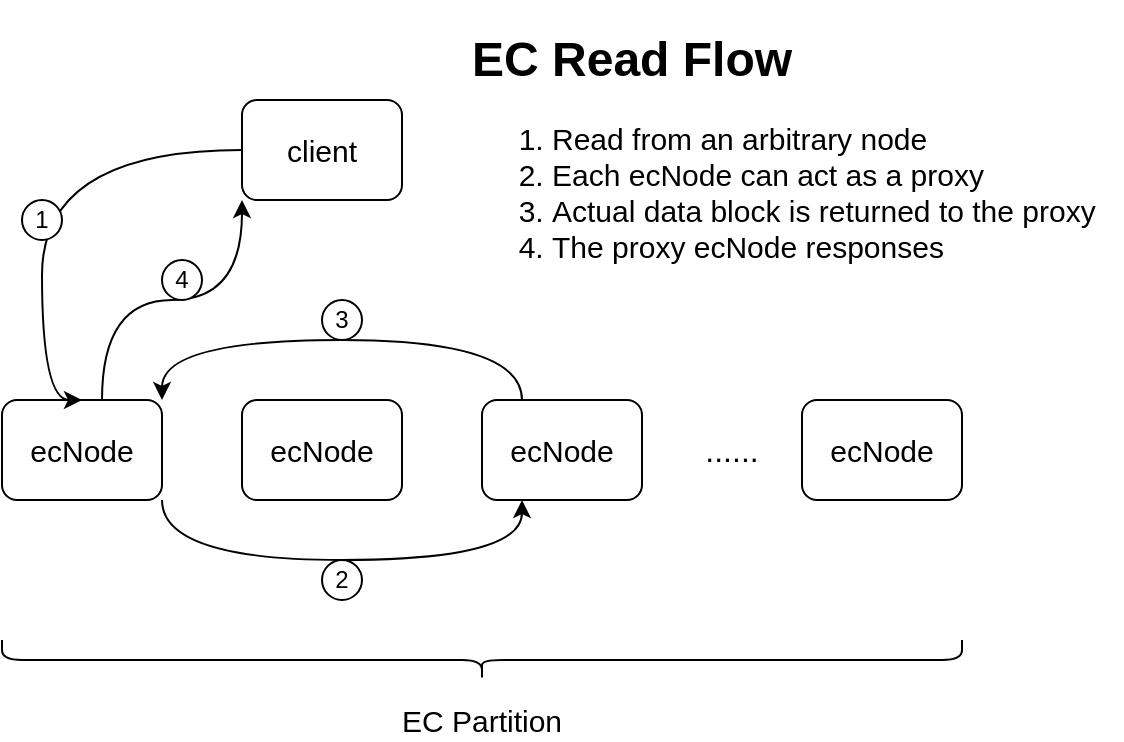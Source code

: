 <mxfile version="12.5.5" type="github">
  <diagram id="Fj5yMq61nNx-PJxX2ZFD" name="Page-1">
    <mxGraphModel dx="815" dy="521" grid="1" gridSize="10" guides="1" tooltips="1" connect="1" arrows="1" fold="1" page="1" pageScale="1" pageWidth="1169" pageHeight="827" math="0" shadow="0">
      <root>
        <mxCell id="0"/>
        <mxCell id="1" parent="0"/>
        <mxCell id="VZlL58tMN_GmP7dRH0y9-16" style="edgeStyle=orthogonalEdgeStyle;curved=1;orthogonalLoop=1;jettySize=auto;html=1;entryX=0.25;entryY=1;entryDx=0;entryDy=0;exitX=1;exitY=1;exitDx=0;exitDy=0;" parent="1" source="VZlL58tMN_GmP7dRH0y9-1" target="VZlL58tMN_GmP7dRH0y9-3" edge="1">
          <mxGeometry relative="1" as="geometry">
            <Array as="points">
              <mxPoint x="200" y="370"/>
              <mxPoint x="380" y="370"/>
            </Array>
          </mxGeometry>
        </mxCell>
        <mxCell id="VZlL58tMN_GmP7dRH0y9-22" style="edgeStyle=orthogonalEdgeStyle;curved=1;orthogonalLoop=1;jettySize=auto;html=1;entryX=0;entryY=1;entryDx=0;entryDy=0;exitX=0.625;exitY=0;exitDx=0;exitDy=0;exitPerimeter=0;" parent="1" source="VZlL58tMN_GmP7dRH0y9-1" target="VZlL58tMN_GmP7dRH0y9-8" edge="1">
          <mxGeometry relative="1" as="geometry"/>
        </mxCell>
        <mxCell id="VZlL58tMN_GmP7dRH0y9-1" value="&lt;font style=&quot;font-size: 15px&quot;&gt;ecNode&lt;/font&gt;" style="rounded=1;whiteSpace=wrap;html=1;" parent="1" vertex="1">
          <mxGeometry x="120" y="290" width="80" height="50" as="geometry"/>
        </mxCell>
        <mxCell id="VZlL58tMN_GmP7dRH0y9-2" value="&lt;font style=&quot;font-size: 15px&quot;&gt;ecNode&lt;/font&gt;" style="rounded=1;whiteSpace=wrap;html=1;" parent="1" vertex="1">
          <mxGeometry x="240" y="290" width="80" height="50" as="geometry"/>
        </mxCell>
        <mxCell id="VZlL58tMN_GmP7dRH0y9-18" style="edgeStyle=orthogonalEdgeStyle;curved=1;orthogonalLoop=1;jettySize=auto;html=1;entryX=1;entryY=0;entryDx=0;entryDy=0;exitX=0.25;exitY=0;exitDx=0;exitDy=0;" parent="1" source="VZlL58tMN_GmP7dRH0y9-3" target="VZlL58tMN_GmP7dRH0y9-1" edge="1">
          <mxGeometry relative="1" as="geometry">
            <Array as="points">
              <mxPoint x="380" y="260"/>
              <mxPoint x="200" y="260"/>
            </Array>
          </mxGeometry>
        </mxCell>
        <mxCell id="VZlL58tMN_GmP7dRH0y9-3" value="&lt;font style=&quot;font-size: 15px&quot;&gt;ecNode&lt;/font&gt;" style="rounded=1;whiteSpace=wrap;html=1;" parent="1" vertex="1">
          <mxGeometry x="360" y="290" width="80" height="50" as="geometry"/>
        </mxCell>
        <mxCell id="VZlL58tMN_GmP7dRH0y9-4" value="&lt;font style=&quot;font-size: 15px&quot;&gt;ecNode&lt;/font&gt;" style="rounded=1;whiteSpace=wrap;html=1;" parent="1" vertex="1">
          <mxGeometry x="520" y="290" width="80" height="50" as="geometry"/>
        </mxCell>
        <mxCell id="VZlL58tMN_GmP7dRH0y9-5" value="&lt;font style=&quot;font-size: 16px&quot;&gt;......&lt;/font&gt;" style="text;html=1;strokeColor=none;fillColor=none;align=center;verticalAlign=middle;whiteSpace=wrap;rounded=0;" parent="1" vertex="1">
          <mxGeometry x="460" y="302.5" width="50" height="25" as="geometry"/>
        </mxCell>
        <mxCell id="VZlL58tMN_GmP7dRH0y9-10" style="edgeStyle=orthogonalEdgeStyle;orthogonalLoop=1;jettySize=auto;html=1;exitX=0;exitY=0.5;exitDx=0;exitDy=0;entryX=0.5;entryY=0;entryDx=0;entryDy=0;curved=1;" parent="1" source="VZlL58tMN_GmP7dRH0y9-8" target="VZlL58tMN_GmP7dRH0y9-1" edge="1">
          <mxGeometry relative="1" as="geometry">
            <Array as="points">
              <mxPoint x="140" y="165"/>
              <mxPoint x="140" y="290"/>
            </Array>
          </mxGeometry>
        </mxCell>
        <mxCell id="VZlL58tMN_GmP7dRH0y9-8" value="&lt;font style=&quot;font-size: 15px&quot;&gt;client&lt;/font&gt;" style="rounded=1;whiteSpace=wrap;html=1;" parent="1" vertex="1">
          <mxGeometry x="240" y="140" width="80" height="50" as="geometry"/>
        </mxCell>
        <mxCell id="VZlL58tMN_GmP7dRH0y9-13" value="1" style="ellipse;whiteSpace=wrap;html=1;aspect=fixed;" parent="1" vertex="1">
          <mxGeometry x="130" y="190" width="20" height="20" as="geometry"/>
        </mxCell>
        <mxCell id="VZlL58tMN_GmP7dRH0y9-17" value="2" style="ellipse;whiteSpace=wrap;html=1;aspect=fixed;" parent="1" vertex="1">
          <mxGeometry x="280" y="370" width="20" height="20" as="geometry"/>
        </mxCell>
        <mxCell id="VZlL58tMN_GmP7dRH0y9-19" value="3" style="ellipse;whiteSpace=wrap;html=1;aspect=fixed;" parent="1" vertex="1">
          <mxGeometry x="280" y="240" width="20" height="20" as="geometry"/>
        </mxCell>
        <mxCell id="VZlL58tMN_GmP7dRH0y9-23" value="4" style="ellipse;whiteSpace=wrap;html=1;aspect=fixed;" parent="1" vertex="1">
          <mxGeometry x="200" y="220" width="20" height="20" as="geometry"/>
        </mxCell>
        <mxCell id="J1dhXGRBBlb_0tiMYPRD-3" value="" style="shape=curlyBracket;whiteSpace=wrap;html=1;rounded=1;rotation=-90;" parent="1" vertex="1">
          <mxGeometry x="350" y="180" width="20" height="480" as="geometry"/>
        </mxCell>
        <mxCell id="J1dhXGRBBlb_0tiMYPRD-4" value="&lt;font style=&quot;font-size: 15px&quot;&gt;EC Partition&lt;/font&gt;" style="text;html=1;strokeColor=none;fillColor=none;align=center;verticalAlign=middle;whiteSpace=wrap;rounded=0;" parent="1" vertex="1">
          <mxGeometry x="315" y="440" width="90" height="20" as="geometry"/>
        </mxCell>
        <mxCell id="6r_-ewfkoo74gZd9PqJh-1" value="&lt;h1&gt;EC Read Flow&lt;/h1&gt;&lt;div style=&quot;font-size: 15px&quot;&gt;&lt;ol&gt;&lt;li&gt;Read from an arbitrary node&lt;/li&gt;&lt;li&gt;Each ecNode can act as a proxy&lt;/li&gt;&lt;li&gt;Actual data block is returned to the proxy&lt;/li&gt;&lt;li&gt;The proxy ecNode responses&lt;/li&gt;&lt;/ol&gt;&lt;/div&gt;" style="text;html=1;strokeColor=none;fillColor=none;spacing=5;spacingTop=-20;whiteSpace=wrap;overflow=hidden;rounded=0;" vertex="1" parent="1">
          <mxGeometry x="350" y="100" width="330" height="140" as="geometry"/>
        </mxCell>
      </root>
    </mxGraphModel>
  </diagram>
</mxfile>
